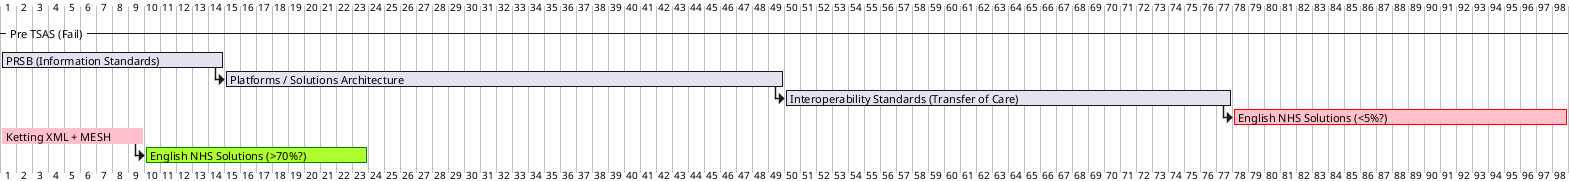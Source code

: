 @startgantt

-- Pre TSAS (Fail) --


 [PRSB (Information Standards)] as [prsb] lasts 2 weeks
 [Platforms / Solutions Architecture] as [platforms] lasts 5 week
   [Interoperability Standards (Transfer of Care)] as [teamB] lasts 4 week

     [English NHS Solutions (<5%?)] as [nhstoc] lasts 3 weeks
[Ketting XML + MESH] as [kettering] lasts 1 week and 2 days
     [English NHS Solutions (>70%?)] as [nhsxml] lasts 2 weeks


 [nhstoc] is colored in Pink/Red
 [nhsxml] is colored in GreenYellow/Green
 [kettering] is colored in Pink

 [platforms] starts at [prsb]'s end
 [teamB] starts at [platforms]'s end
 [nhstoc] starts at [teamB]'s end
 [nhsxml] starts at [kettering]'s end


@endgantt
